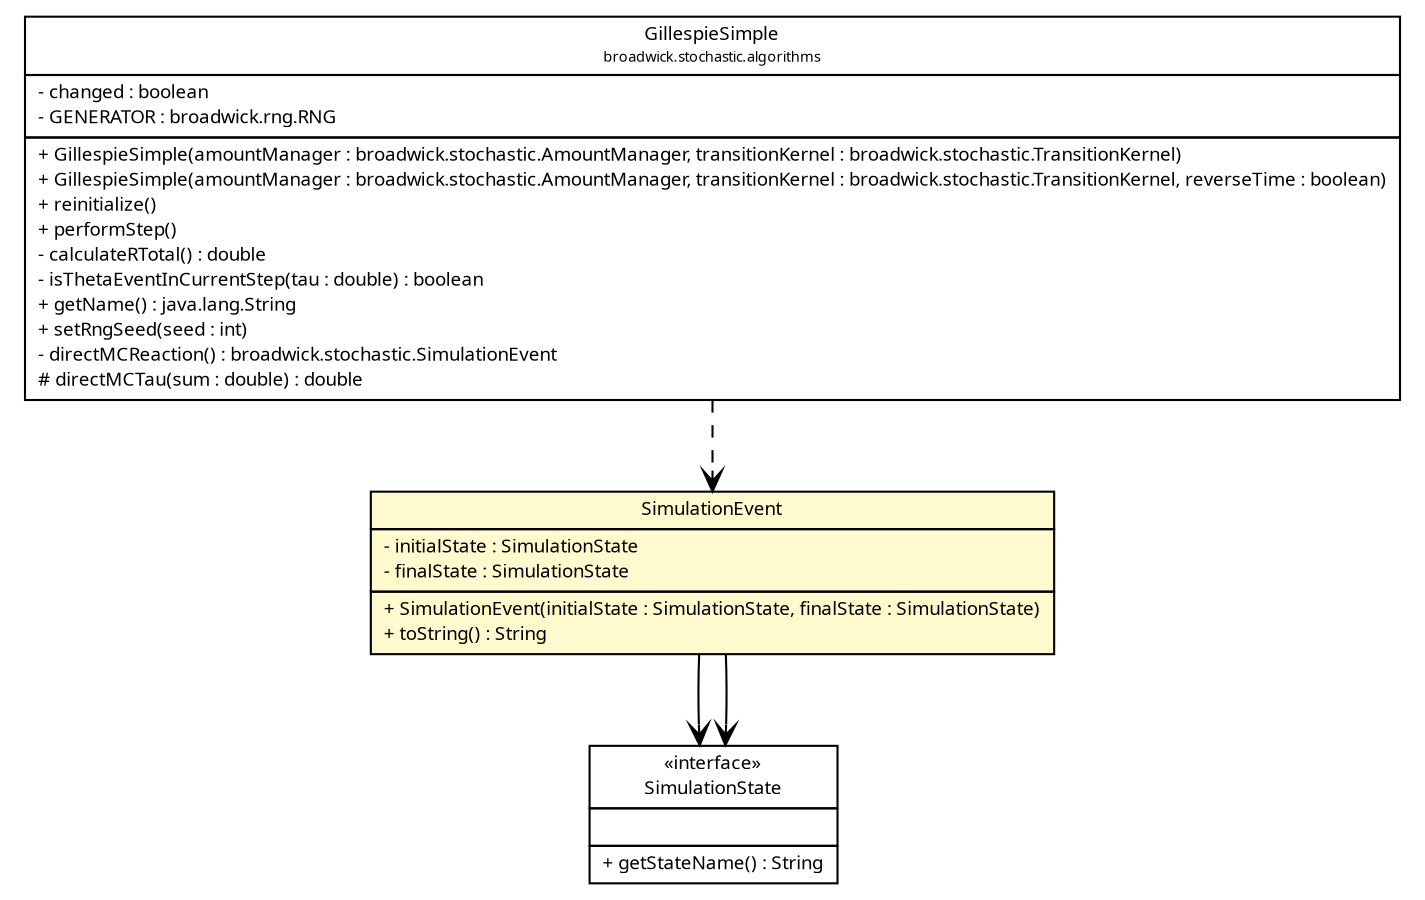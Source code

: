 #!/usr/local/bin/dot
#
# Class diagram 
# Generated by UMLGraph version R5_6 (http://www.umlgraph.org/)
#

digraph G {
	edge [fontname="Trebuchet MS",fontsize=10,labelfontname="Trebuchet MS",labelfontsize=10];
	node [fontname="Trebuchet MS",fontsize=10,shape=plaintext];
	nodesep=0.25;
	ranksep=0.5;
	// broadwick.stochastic.algorithms.GillespieSimple
	c24325 [label=<<table title="broadwick.stochastic.algorithms.GillespieSimple" border="0" cellborder="1" cellspacing="0" cellpadding="2" port="p" href="./algorithms/GillespieSimple.html">
		<tr><td><table border="0" cellspacing="0" cellpadding="1">
<tr><td align="center" balign="center"><font face="Trebuchet MS"> GillespieSimple </font></td></tr>
<tr><td align="center" balign="center"><font face="Trebuchet MS" point-size="7.0"> broadwick.stochastic.algorithms </font></td></tr>
		</table></td></tr>
		<tr><td><table border="0" cellspacing="0" cellpadding="1">
<tr><td align="left" balign="left"> - changed : boolean </td></tr>
<tr><td align="left" balign="left"> - GENERATOR : broadwick.rng.RNG </td></tr>
		</table></td></tr>
		<tr><td><table border="0" cellspacing="0" cellpadding="1">
<tr><td align="left" balign="left"> + GillespieSimple(amountManager : broadwick.stochastic.AmountManager, transitionKernel : broadwick.stochastic.TransitionKernel) </td></tr>
<tr><td align="left" balign="left"> + GillespieSimple(amountManager : broadwick.stochastic.AmountManager, transitionKernel : broadwick.stochastic.TransitionKernel, reverseTime : boolean) </td></tr>
<tr><td align="left" balign="left"> + reinitialize() </td></tr>
<tr><td align="left" balign="left"> + performStep() </td></tr>
<tr><td align="left" balign="left"> - calculateRTotal() : double </td></tr>
<tr><td align="left" balign="left"> - isThetaEventInCurrentStep(tau : double) : boolean </td></tr>
<tr><td align="left" balign="left"> + getName() : java.lang.String </td></tr>
<tr><td align="left" balign="left"> + setRngSeed(seed : int) </td></tr>
<tr><td align="left" balign="left"> - directMCReaction() : broadwick.stochastic.SimulationEvent </td></tr>
<tr><td align="left" balign="left"> # directMCTau(sum : double) : double </td></tr>
		</table></td></tr>
		</table>>, URL="./algorithms/GillespieSimple.html", fontname="Trebuchet MS", fontcolor="black", fontsize=9.0];
	// broadwick.stochastic.SimulationState
	c24330 [label=<<table title="broadwick.stochastic.SimulationState" border="0" cellborder="1" cellspacing="0" cellpadding="2" port="p" href="./SimulationState.html">
		<tr><td><table border="0" cellspacing="0" cellpadding="1">
<tr><td align="center" balign="center"> &#171;interface&#187; </td></tr>
<tr><td align="center" balign="center"><font face="Trebuchet MS"> SimulationState </font></td></tr>
		</table></td></tr>
		<tr><td><table border="0" cellspacing="0" cellpadding="1">
<tr><td align="left" balign="left">  </td></tr>
		</table></td></tr>
		<tr><td><table border="0" cellspacing="0" cellpadding="1">
<tr><td align="left" balign="left"><font face="Trebuchet MS" point-size="9.0"> + getStateName() : String </font></td></tr>
		</table></td></tr>
		</table>>, URL="./SimulationState.html", fontname="Trebuchet MS", fontcolor="black", fontsize=9.0];
	// broadwick.stochastic.SimulationEvent
	c24332 [label=<<table title="broadwick.stochastic.SimulationEvent" border="0" cellborder="1" cellspacing="0" cellpadding="2" port="p" bgcolor="lemonChiffon" href="./SimulationEvent.html">
		<tr><td><table border="0" cellspacing="0" cellpadding="1">
<tr><td align="center" balign="center"><font face="Trebuchet MS"> SimulationEvent </font></td></tr>
		</table></td></tr>
		<tr><td><table border="0" cellspacing="0" cellpadding="1">
<tr><td align="left" balign="left"> - initialState : SimulationState </td></tr>
<tr><td align="left" balign="left"> - finalState : SimulationState </td></tr>
		</table></td></tr>
		<tr><td><table border="0" cellspacing="0" cellpadding="1">
<tr><td align="left" balign="left"> + SimulationEvent(initialState : SimulationState, finalState : SimulationState) </td></tr>
<tr><td align="left" balign="left"> + toString() : String </td></tr>
		</table></td></tr>
		</table>>, URL="./SimulationEvent.html", fontname="Trebuchet MS", fontcolor="black", fontsize=9.0];
	// broadwick.stochastic.SimulationEvent NAVASSOC broadwick.stochastic.SimulationState
	c24332:p -> c24330:p [taillabel="", label="", headlabel="", fontname="Trebuchet MS", fontcolor="black", fontsize=10.0, color="black", arrowhead=open];
	// broadwick.stochastic.SimulationEvent NAVASSOC broadwick.stochastic.SimulationState
	c24332:p -> c24330:p [taillabel="", label="", headlabel="", fontname="Trebuchet MS", fontcolor="black", fontsize=10.0, color="black", arrowhead=open];
	// broadwick.stochastic.algorithms.GillespieSimple DEPEND broadwick.stochastic.SimulationEvent
	c24325:p -> c24332:p [taillabel="", label="", headlabel="", fontname="Trebuchet MS", fontcolor="black", fontsize=10.0, color="black", arrowhead=open, style=dashed];
}

